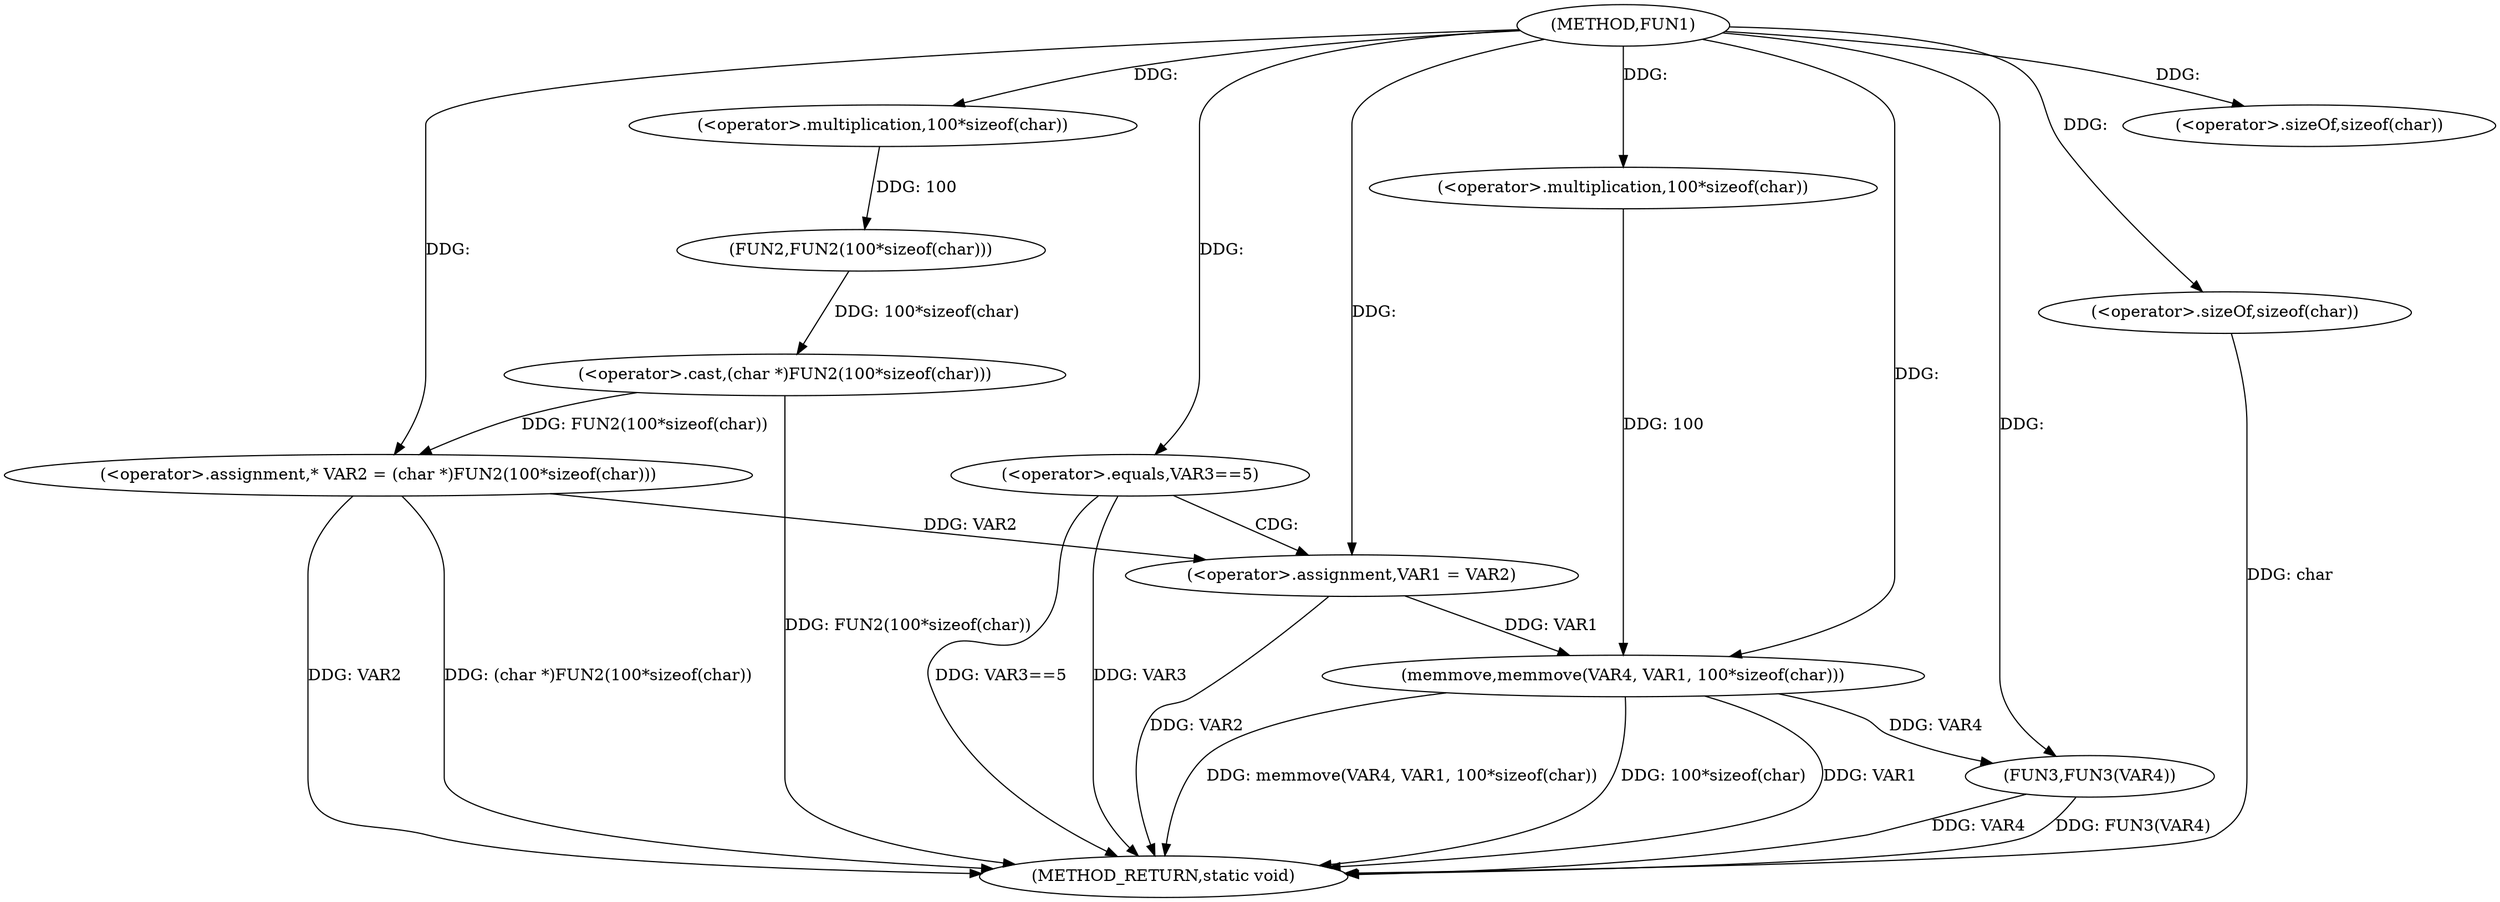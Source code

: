 digraph FUN1 {  
"1000100" [label = "(METHOD,FUN1)" ]
"1000132" [label = "(METHOD_RETURN,static void)" ]
"1000104" [label = "(<operator>.assignment,* VAR2 = (char *)FUN2(100*sizeof(char)))" ]
"1000106" [label = "(<operator>.cast,(char *)FUN2(100*sizeof(char)))" ]
"1000108" [label = "(FUN2,FUN2(100*sizeof(char)))" ]
"1000109" [label = "(<operator>.multiplication,100*sizeof(char))" ]
"1000111" [label = "(<operator>.sizeOf,sizeof(char))" ]
"1000114" [label = "(<operator>.equals,VAR3==5)" ]
"1000118" [label = "(<operator>.assignment,VAR1 = VAR2)" ]
"1000123" [label = "(memmove,memmove(VAR4, VAR1, 100*sizeof(char)))" ]
"1000126" [label = "(<operator>.multiplication,100*sizeof(char))" ]
"1000128" [label = "(<operator>.sizeOf,sizeof(char))" ]
"1000130" [label = "(FUN3,FUN3(VAR4))" ]
  "1000123" -> "1000132"  [ label = "DDG: VAR1"] 
  "1000106" -> "1000132"  [ label = "DDG: FUN2(100*sizeof(char))"] 
  "1000104" -> "1000132"  [ label = "DDG: VAR2"] 
  "1000114" -> "1000132"  [ label = "DDG: VAR3==5"] 
  "1000123" -> "1000132"  [ label = "DDG: memmove(VAR4, VAR1, 100*sizeof(char))"] 
  "1000128" -> "1000132"  [ label = "DDG: char"] 
  "1000114" -> "1000132"  [ label = "DDG: VAR3"] 
  "1000118" -> "1000132"  [ label = "DDG: VAR2"] 
  "1000104" -> "1000132"  [ label = "DDG: (char *)FUN2(100*sizeof(char))"] 
  "1000130" -> "1000132"  [ label = "DDG: VAR4"] 
  "1000130" -> "1000132"  [ label = "DDG: FUN3(VAR4)"] 
  "1000123" -> "1000132"  [ label = "DDG: 100*sizeof(char)"] 
  "1000106" -> "1000104"  [ label = "DDG: FUN2(100*sizeof(char))"] 
  "1000100" -> "1000104"  [ label = "DDG: "] 
  "1000108" -> "1000106"  [ label = "DDG: 100*sizeof(char)"] 
  "1000109" -> "1000108"  [ label = "DDG: 100"] 
  "1000100" -> "1000109"  [ label = "DDG: "] 
  "1000100" -> "1000111"  [ label = "DDG: "] 
  "1000100" -> "1000114"  [ label = "DDG: "] 
  "1000104" -> "1000118"  [ label = "DDG: VAR2"] 
  "1000100" -> "1000118"  [ label = "DDG: "] 
  "1000100" -> "1000123"  [ label = "DDG: "] 
  "1000118" -> "1000123"  [ label = "DDG: VAR1"] 
  "1000126" -> "1000123"  [ label = "DDG: 100"] 
  "1000100" -> "1000126"  [ label = "DDG: "] 
  "1000100" -> "1000128"  [ label = "DDG: "] 
  "1000123" -> "1000130"  [ label = "DDG: VAR4"] 
  "1000100" -> "1000130"  [ label = "DDG: "] 
  "1000114" -> "1000118"  [ label = "CDG: "] 
}
